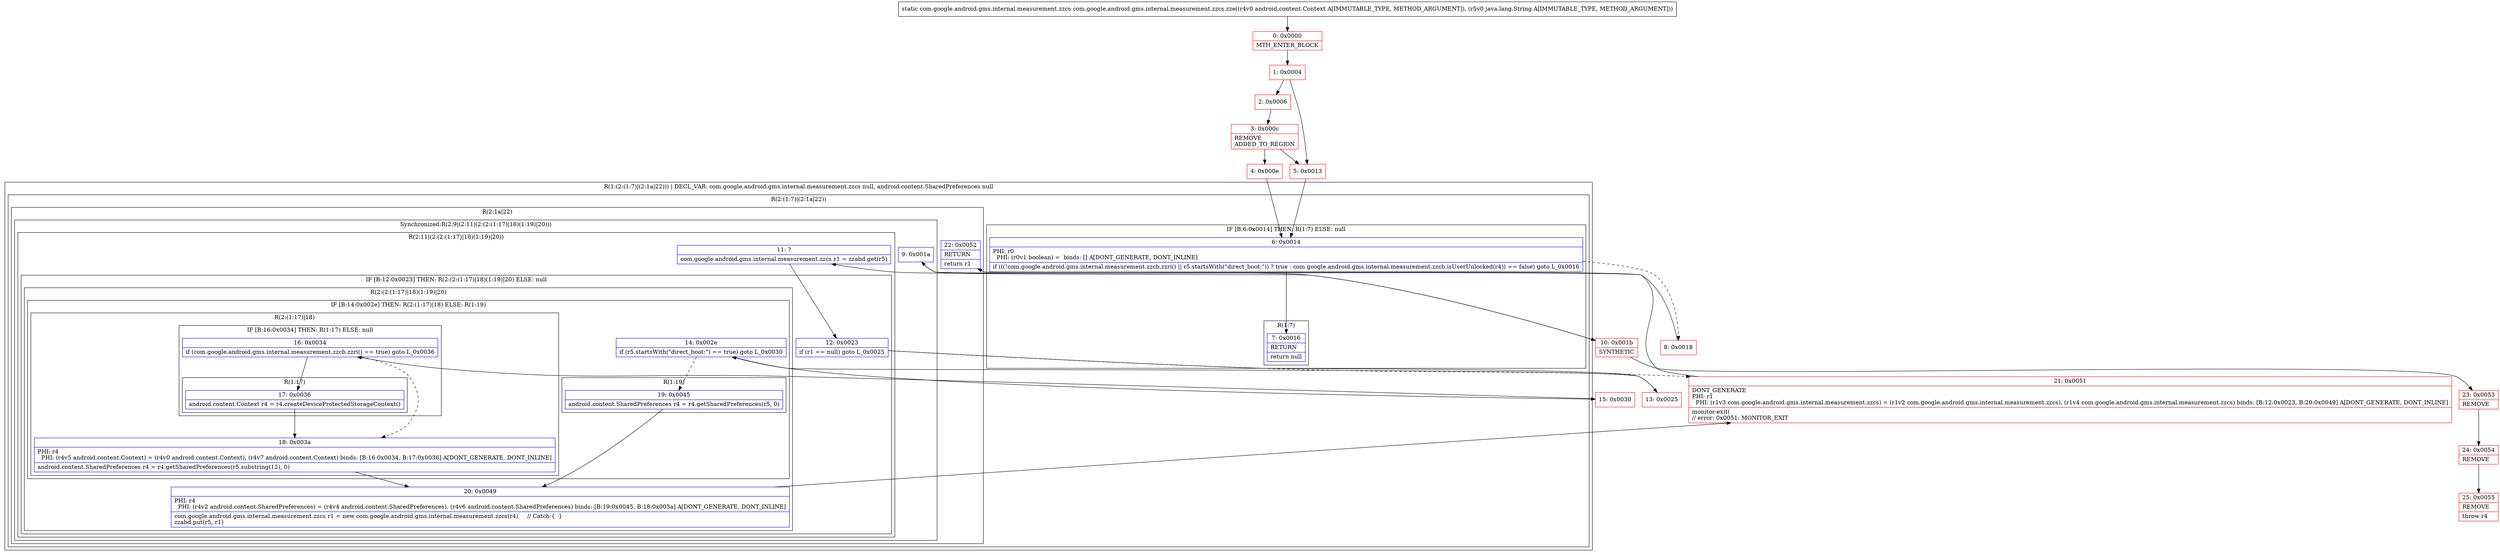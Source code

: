 digraph "CFG forcom.google.android.gms.internal.measurement.zzcs.zze(Landroid\/content\/Context;Ljava\/lang\/String;)Lcom\/google\/android\/gms\/internal\/measurement\/zzcs;" {
subgraph cluster_Region_341566228 {
label = "R(1:(2:(1:7)|(2:1a|22))) | DECL_VAR: com.google.android.gms.internal.measurement.zzcs null, android.content.SharedPreferences null\l";
node [shape=record,color=blue];
subgraph cluster_Region_78768503 {
label = "R(2:(1:7)|(2:1a|22))";
node [shape=record,color=blue];
subgraph cluster_IfRegion_573628607 {
label = "IF [B:6:0x0014] THEN: R(1:7) ELSE: null";
node [shape=record,color=blue];
Node_6 [shape=record,label="{6\:\ 0x0014|PHI: r0 \l  PHI: (r0v1 boolean) =  binds: [] A[DONT_GENERATE, DONT_INLINE]\l|if (((!com.google.android.gms.internal.measurement.zzcb.zzri() \|\| r5.startsWith(\"direct_boot:\")) ? true : com.google.android.gms.internal.measurement.zzcb.isUserUnlocked(r4)) == false) goto L_0x0016\l}"];
subgraph cluster_Region_1829058027 {
label = "R(1:7)";
node [shape=record,color=blue];
Node_7 [shape=record,label="{7\:\ 0x0016|RETURN\l|return null\l}"];
}
}
subgraph cluster_Region_1784075104 {
label = "R(2:1a|22)";
node [shape=record,color=blue];
subgraph cluster_SynchronizedRegion_646785052 {
label = "Synchronized:R(2:9|(2:11|(2:(2:(1:17)|18)(1:19)|20)))";
node [shape=record,color=blue];
Node_9 [shape=record,label="{9\:\ 0x001a}"];
subgraph cluster_Region_1532140639 {
label = "R(2:11|(2:(2:(1:17)|18)(1:19)|20))";
node [shape=record,color=blue];
Node_11 [shape=record,label="{11\:\ ?|com.google.android.gms.internal.measurement.zzcs r1 = zzabd.get(r5)\l}"];
subgraph cluster_IfRegion_2092130716 {
label = "IF [B:12:0x0023] THEN: R(2:(2:(1:17)|18)(1:19)|20) ELSE: null";
node [shape=record,color=blue];
Node_12 [shape=record,label="{12\:\ 0x0023|if (r1 == null) goto L_0x0025\l}"];
subgraph cluster_Region_1021222354 {
label = "R(2:(2:(1:17)|18)(1:19)|20)";
node [shape=record,color=blue];
subgraph cluster_IfRegion_763135979 {
label = "IF [B:14:0x002e] THEN: R(2:(1:17)|18) ELSE: R(1:19)";
node [shape=record,color=blue];
Node_14 [shape=record,label="{14\:\ 0x002e|if (r5.startsWith(\"direct_boot:\") == true) goto L_0x0030\l}"];
subgraph cluster_Region_1834038139 {
label = "R(2:(1:17)|18)";
node [shape=record,color=blue];
subgraph cluster_IfRegion_149729251 {
label = "IF [B:16:0x0034] THEN: R(1:17) ELSE: null";
node [shape=record,color=blue];
Node_16 [shape=record,label="{16\:\ 0x0034|if (com.google.android.gms.internal.measurement.zzcb.zzri() == true) goto L_0x0036\l}"];
subgraph cluster_Region_1283619192 {
label = "R(1:17)";
node [shape=record,color=blue];
Node_17 [shape=record,label="{17\:\ 0x0036|android.content.Context r4 = r4.createDeviceProtectedStorageContext()\l}"];
}
}
Node_18 [shape=record,label="{18\:\ 0x003a|PHI: r4 \l  PHI: (r4v5 android.content.Context) = (r4v0 android.content.Context), (r4v7 android.content.Context) binds: [B:16:0x0034, B:17:0x0036] A[DONT_GENERATE, DONT_INLINE]\l|android.content.SharedPreferences r4 = r4.getSharedPreferences(r5.substring(12), 0)\l}"];
}
subgraph cluster_Region_631839249 {
label = "R(1:19)";
node [shape=record,color=blue];
Node_19 [shape=record,label="{19\:\ 0x0045|android.content.SharedPreferences r4 = r4.getSharedPreferences(r5, 0)\l}"];
}
}
Node_20 [shape=record,label="{20\:\ 0x0049|PHI: r4 \l  PHI: (r4v2 android.content.SharedPreferences) = (r4v4 android.content.SharedPreferences), (r4v6 android.content.SharedPreferences) binds: [B:19:0x0045, B:18:0x003a] A[DONT_GENERATE, DONT_INLINE]\l|com.google.android.gms.internal.measurement.zzcs r1 = new com.google.android.gms.internal.measurement.zzcs(r4)     \/\/ Catch:\{  \}\lzzabd.put(r5, r1)\l}"];
}
}
}
}
Node_22 [shape=record,label="{22\:\ 0x0052|RETURN\l|return r1\l}"];
}
}
}
Node_0 [shape=record,color=red,label="{0\:\ 0x0000|MTH_ENTER_BLOCK\l}"];
Node_1 [shape=record,color=red,label="{1\:\ 0x0004}"];
Node_2 [shape=record,color=red,label="{2\:\ 0x0006}"];
Node_3 [shape=record,color=red,label="{3\:\ 0x000c|REMOVE\lADDED_TO_REGION\l}"];
Node_4 [shape=record,color=red,label="{4\:\ 0x000e}"];
Node_5 [shape=record,color=red,label="{5\:\ 0x0013}"];
Node_8 [shape=record,color=red,label="{8\:\ 0x0018}"];
Node_10 [shape=record,color=red,label="{10\:\ 0x001b|SYNTHETIC\l}"];
Node_13 [shape=record,color=red,label="{13\:\ 0x0025}"];
Node_15 [shape=record,color=red,label="{15\:\ 0x0030}"];
Node_21 [shape=record,color=red,label="{21\:\ 0x0051|DONT_GENERATE\lPHI: r1 \l  PHI: (r1v3 com.google.android.gms.internal.measurement.zzcs) = (r1v2 com.google.android.gms.internal.measurement.zzcs), (r1v4 com.google.android.gms.internal.measurement.zzcs) binds: [B:12:0x0023, B:20:0x0049] A[DONT_GENERATE, DONT_INLINE]\l|monitor\-exit(\l\/\/ error: 0x0051: MONITOR_EXIT  \l}"];
Node_23 [shape=record,color=red,label="{23\:\ 0x0053|REMOVE\l}"];
Node_24 [shape=record,color=red,label="{24\:\ 0x0054|REMOVE\l}"];
Node_25 [shape=record,color=red,label="{25\:\ 0x0055|REMOVE\l|throw r4\l}"];
MethodNode[shape=record,label="{static com.google.android.gms.internal.measurement.zzcs com.google.android.gms.internal.measurement.zzcs.zze((r4v0 android.content.Context A[IMMUTABLE_TYPE, METHOD_ARGUMENT]), (r5v0 java.lang.String A[IMMUTABLE_TYPE, METHOD_ARGUMENT])) }"];
MethodNode -> Node_0;
Node_6 -> Node_7;
Node_6 -> Node_8[style=dashed];
Node_9 -> Node_10;
Node_11 -> Node_12;
Node_12 -> Node_13;
Node_12 -> Node_21[style=dashed];
Node_14 -> Node_15;
Node_14 -> Node_19[style=dashed];
Node_16 -> Node_17;
Node_16 -> Node_18[style=dashed];
Node_17 -> Node_18;
Node_18 -> Node_20;
Node_19 -> Node_20;
Node_20 -> Node_21;
Node_0 -> Node_1;
Node_1 -> Node_2;
Node_1 -> Node_5;
Node_2 -> Node_3;
Node_3 -> Node_4;
Node_3 -> Node_5;
Node_4 -> Node_6;
Node_5 -> Node_6;
Node_8 -> Node_9;
Node_10 -> Node_11;
Node_10 -> Node_23;
Node_13 -> Node_14;
Node_15 -> Node_16;
Node_21 -> Node_22;
Node_23 -> Node_24;
Node_24 -> Node_25;
}

